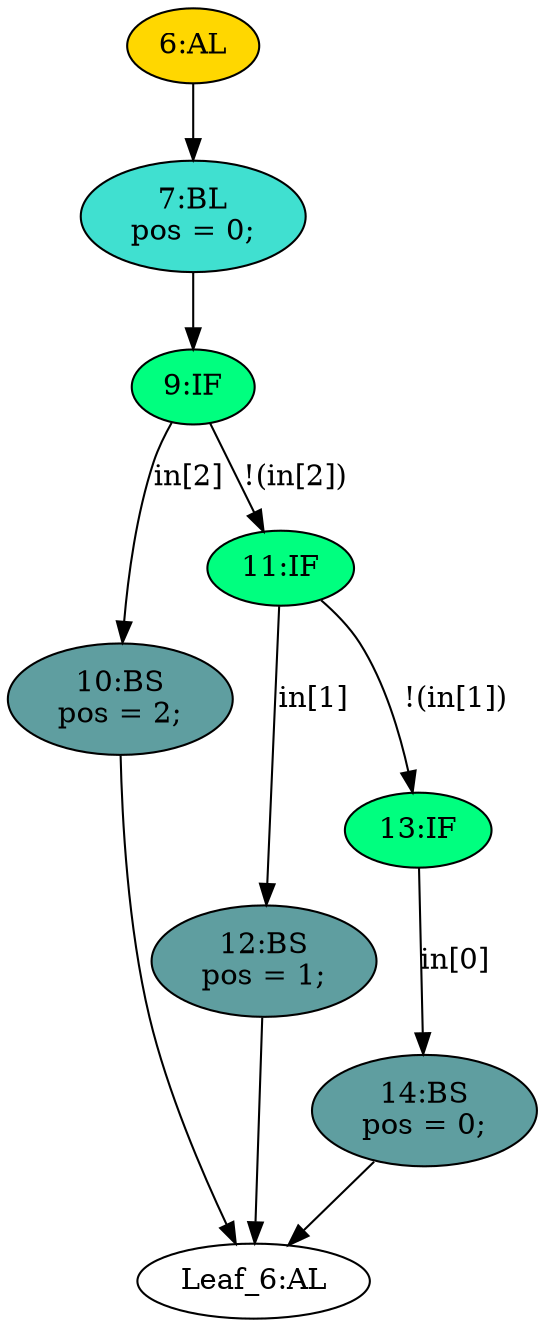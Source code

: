strict digraph "compose( ,  )" {
	node [label="\N"];
	"10:BS"	[ast="<pyverilog.vparser.ast.BlockingSubstitution object at 0x7f5c3b323410>",
		fillcolor=cadetblue,
		label="10:BS
pos = 2;",
		statements="[<pyverilog.vparser.ast.BlockingSubstitution object at 0x7f5c3b323410>]",
		style=filled,
		typ=BlockingSubstitution];
	"Leaf_6:AL"	[def_var="['pos']",
		label="Leaf_6:AL"];
	"10:BS" -> "Leaf_6:AL"	[cond="[]",
		lineno=None];
	"9:IF"	[ast="<pyverilog.vparser.ast.IfStatement object at 0x7f5c3b3237d0>",
		fillcolor=springgreen,
		label="9:IF",
		statements="[]",
		style=filled,
		typ=IfStatement];
	"9:IF" -> "10:BS"	[cond="['in']",
		label="in[2]",
		lineno=9];
	"11:IF"	[ast="<pyverilog.vparser.ast.IfStatement object at 0x7f5c3b2cec10>",
		fillcolor=springgreen,
		label="11:IF",
		statements="[]",
		style=filled,
		typ=IfStatement];
	"9:IF" -> "11:IF"	[cond="['in']",
		label="!(in[2])",
		lineno=9];
	"12:BS"	[ast="<pyverilog.vparser.ast.BlockingSubstitution object at 0x7f5c3b2ce510>",
		fillcolor=cadetblue,
		label="12:BS
pos = 1;",
		statements="[<pyverilog.vparser.ast.BlockingSubstitution object at 0x7f5c3b2ce510>]",
		style=filled,
		typ=BlockingSubstitution];
	"12:BS" -> "Leaf_6:AL"	[cond="[]",
		lineno=None];
	"6:AL"	[ast="<pyverilog.vparser.ast.Always object at 0x7f5c3b3b53d0>",
		clk_sens=False,
		fillcolor=gold,
		label="6:AL",
		sens="['in']",
		statements="[]",
		style=filled,
		typ=Always,
		use_var="['in']"];
	"7:BL"	[ast="<pyverilog.vparser.ast.Block object at 0x7f5c3b337090>",
		fillcolor=turquoise,
		label="7:BL
pos = 0;",
		statements="[<pyverilog.vparser.ast.BlockingSubstitution object at 0x7f5c3b3b57d0>]",
		style=filled,
		typ=Block];
	"6:AL" -> "7:BL"	[cond="[]",
		lineno=None];
	"11:IF" -> "12:BS"	[cond="['in']",
		label="in[1]",
		lineno=11];
	"13:IF"	[ast="<pyverilog.vparser.ast.IfStatement object at 0x7f5c3b331090>",
		fillcolor=springgreen,
		label="13:IF",
		statements="[]",
		style=filled,
		typ=IfStatement];
	"11:IF" -> "13:IF"	[cond="['in']",
		label="!(in[1])",
		lineno=11];
	"7:BL" -> "9:IF"	[cond="[]",
		lineno=None];
	"14:BS"	[ast="<pyverilog.vparser.ast.BlockingSubstitution object at 0x7f5c3b33dd50>",
		fillcolor=cadetblue,
		label="14:BS
pos = 0;",
		statements="[<pyverilog.vparser.ast.BlockingSubstitution object at 0x7f5c3b33dd50>]",
		style=filled,
		typ=BlockingSubstitution];
	"13:IF" -> "14:BS"	[cond="['in']",
		label="in[0]",
		lineno=13];
	"14:BS" -> "Leaf_6:AL"	[cond="[]",
		lineno=None];
}
